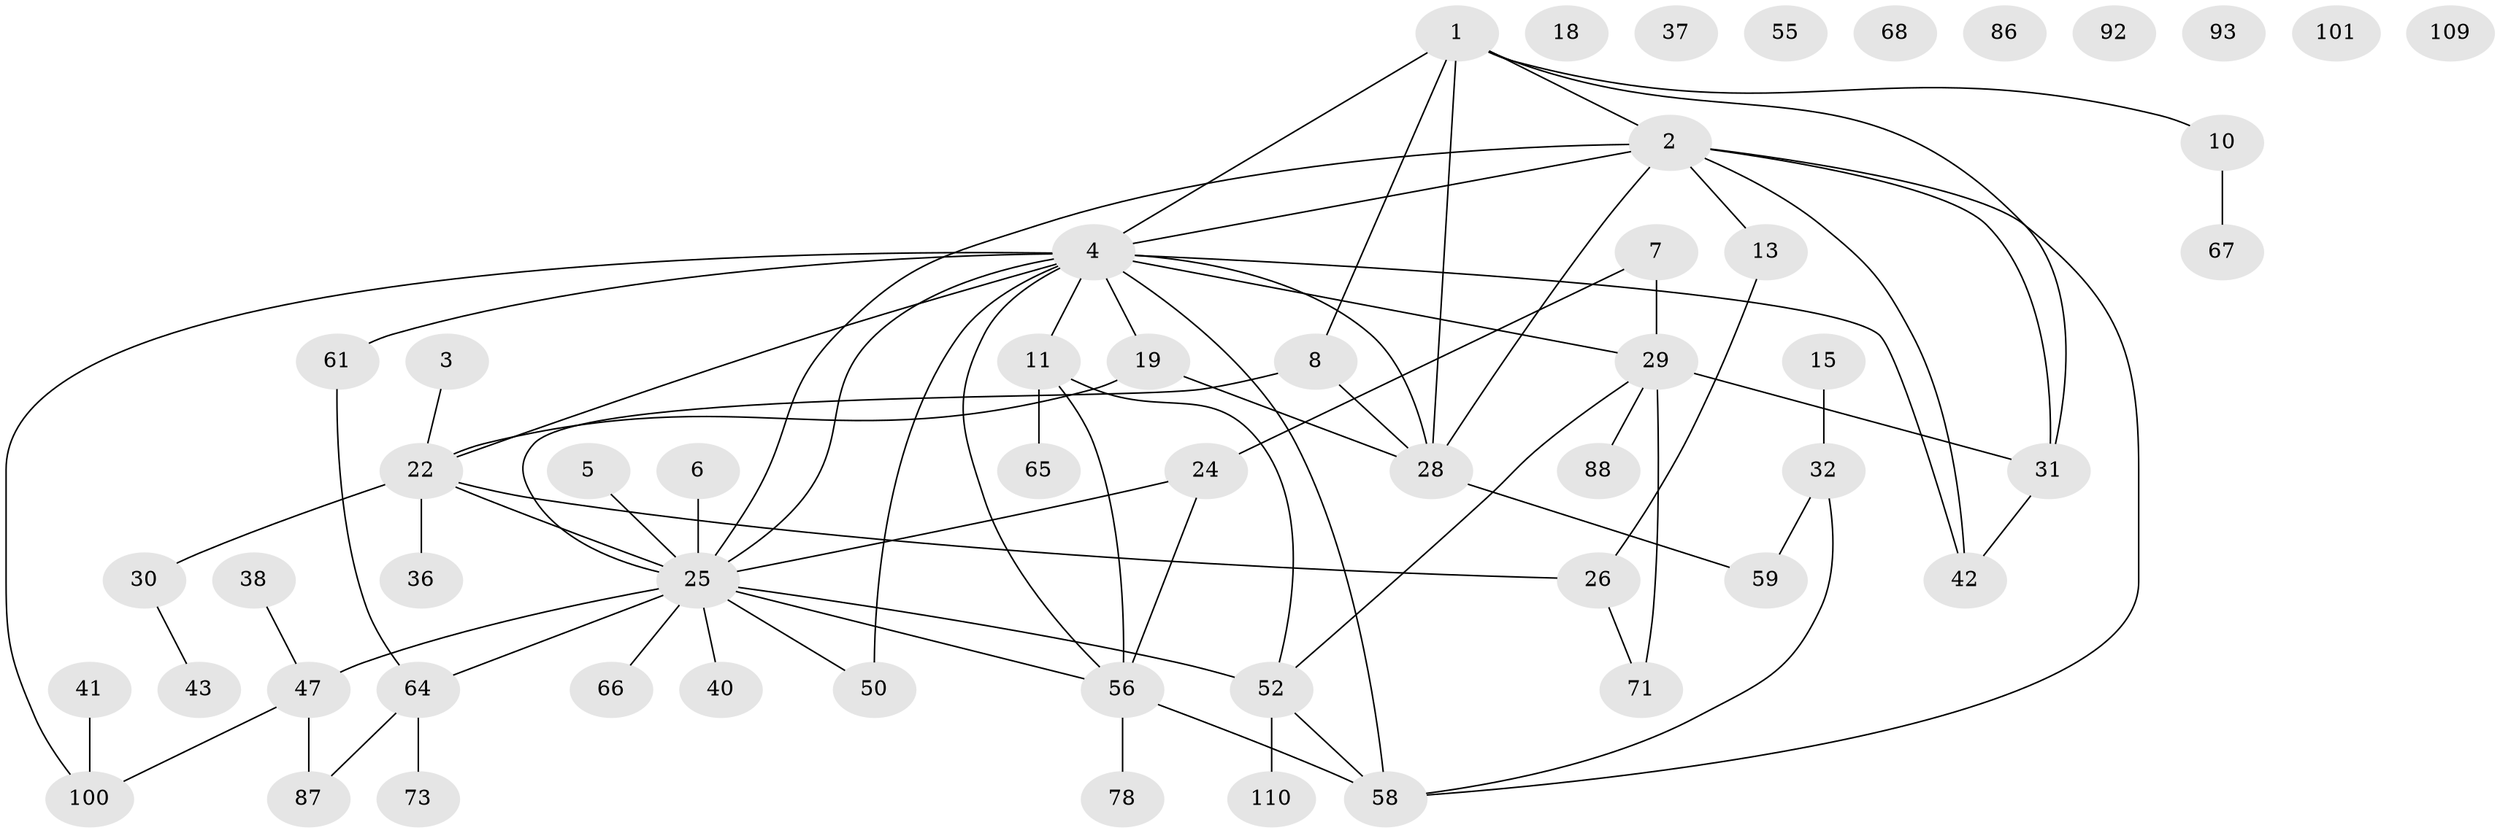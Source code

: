 // original degree distribution, {3: 0.20909090909090908, 4: 0.12727272727272726, 1: 0.21818181818181817, 5: 0.1, 2: 0.24545454545454545, 6: 0.01818181818181818, 0: 0.08181818181818182}
// Generated by graph-tools (version 1.1) at 2025/13/03/09/25 04:13:07]
// undirected, 55 vertices, 74 edges
graph export_dot {
graph [start="1"]
  node [color=gray90,style=filled];
  1 [super="+83+79"];
  2 [super="+9"];
  3;
  4 [super="+20+27+12"];
  5;
  6;
  7;
  8 [super="+76+17"];
  10 [super="+23"];
  11 [super="+102+21"];
  13;
  15 [super="+74+57"];
  18;
  19;
  22 [super="+53+54+51"];
  24;
  25 [super="+45+35"];
  26;
  28 [super="+33+63+84"];
  29 [super="+89+48"];
  30;
  31 [super="+62+75"];
  32;
  36;
  37;
  38;
  40;
  41;
  42;
  43 [super="+70"];
  47 [super="+49"];
  50;
  52;
  55;
  56;
  58 [super="+103"];
  59;
  61;
  64 [super="+69"];
  65 [super="+97"];
  66;
  67;
  68;
  71 [super="+72"];
  73;
  78;
  86;
  87 [super="+106"];
  88;
  92;
  93;
  100 [super="+104"];
  101;
  109;
  110;
  1 -- 4 [weight=2];
  1 -- 8;
  1 -- 28;
  1 -- 31;
  1 -- 10;
  1 -- 2;
  2 -- 42;
  2 -- 31;
  2 -- 58;
  2 -- 4;
  2 -- 25;
  2 -- 28;
  2 -- 13;
  3 -- 22;
  4 -- 100;
  4 -- 29;
  4 -- 19;
  4 -- 56;
  4 -- 58 [weight=2];
  4 -- 61;
  4 -- 11 [weight=2];
  4 -- 25;
  4 -- 42;
  4 -- 50;
  4 -- 22 [weight=2];
  4 -- 28;
  5 -- 25 [weight=2];
  6 -- 25;
  7 -- 24;
  7 -- 29;
  8 -- 28;
  8 -- 25;
  10 -- 67;
  11 -- 52;
  11 -- 56;
  11 -- 65;
  13 -- 26;
  15 -- 32;
  19 -- 22;
  19 -- 28 [weight=2];
  22 -- 26;
  22 -- 30;
  22 -- 36;
  22 -- 25;
  24 -- 56;
  24 -- 25;
  25 -- 50;
  25 -- 64;
  25 -- 66;
  25 -- 40;
  25 -- 47;
  25 -- 52;
  25 -- 56;
  26 -- 71;
  28 -- 59;
  29 -- 52;
  29 -- 88;
  29 -- 31;
  29 -- 71;
  30 -- 43;
  31 -- 42;
  32 -- 59;
  32 -- 58;
  38 -- 47;
  41 -- 100;
  47 -- 100;
  47 -- 87;
  52 -- 110;
  52 -- 58;
  56 -- 78;
  56 -- 58;
  61 -- 64;
  64 -- 73;
  64 -- 87;
}
